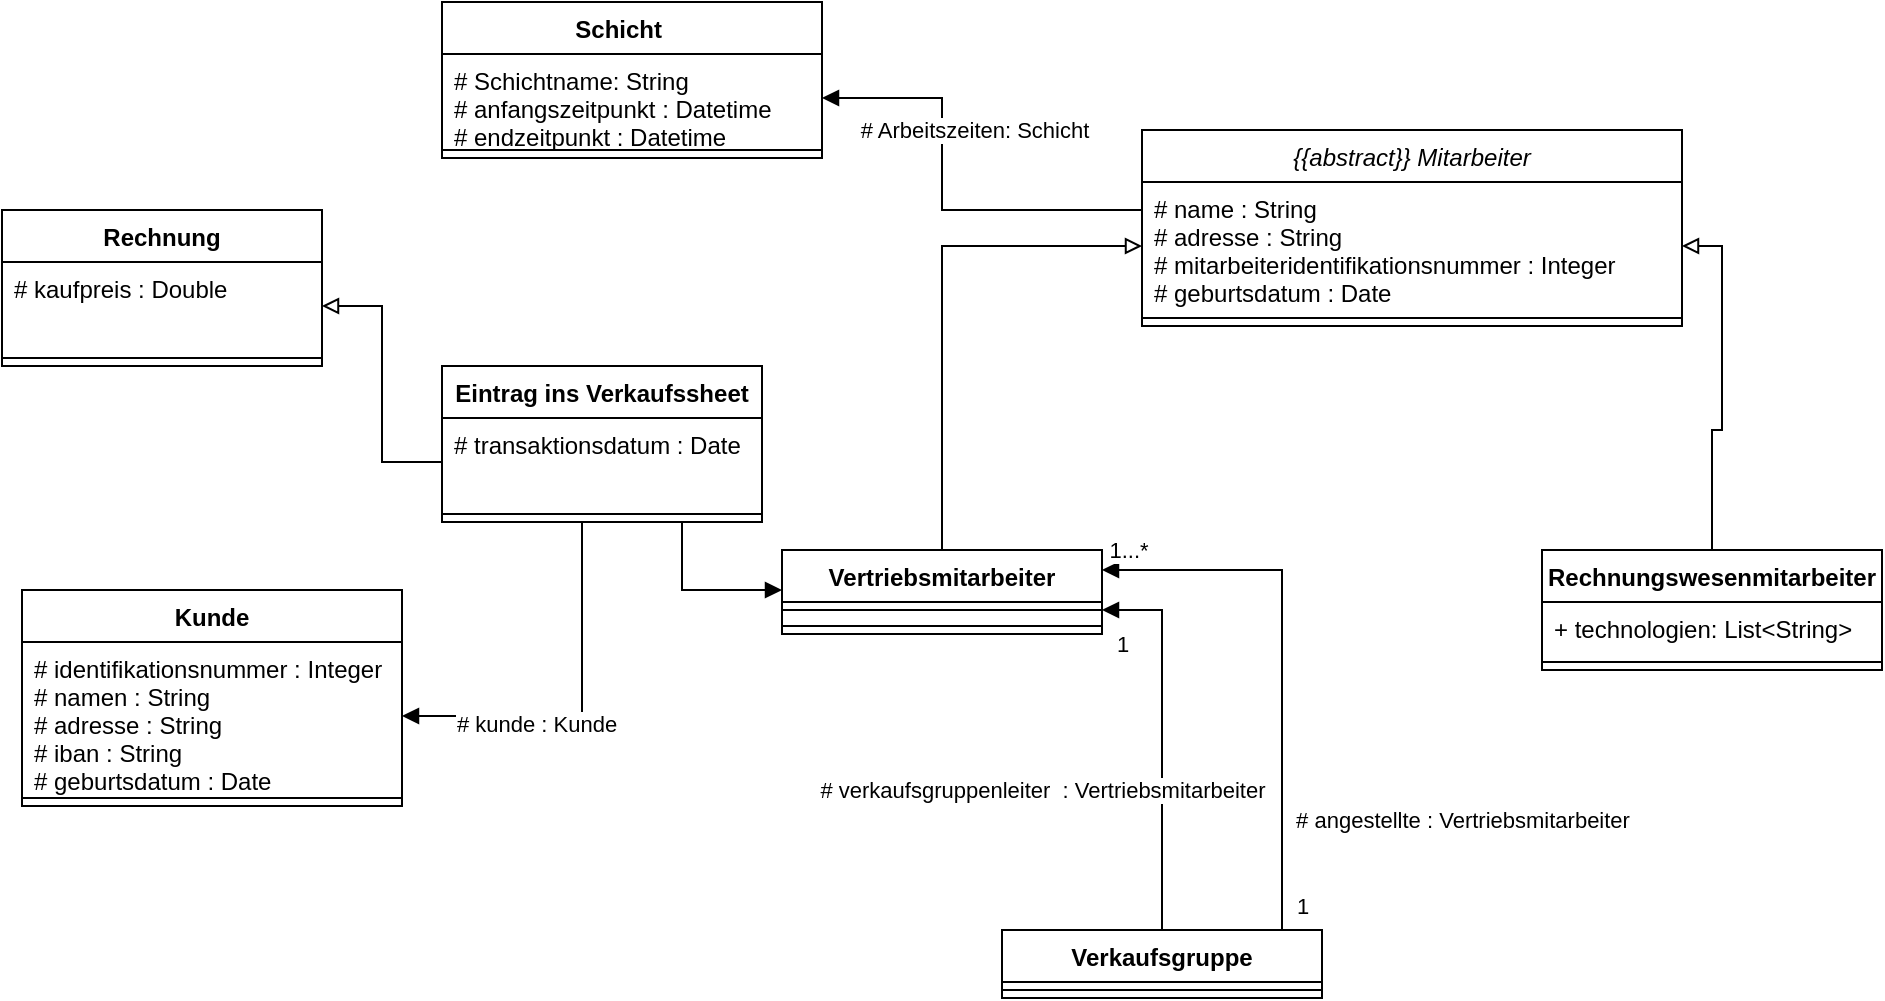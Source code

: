 <mxfile version="20.3.0" type="device"><diagram id="ZgnDTVAaAtePBR0QK7au" name="Seite-1"><mxGraphModel dx="1805" dy="664" grid="1" gridSize="10" guides="1" tooltips="1" connect="1" arrows="1" fold="1" page="1" pageScale="1" pageWidth="827" pageHeight="1169" math="0" shadow="0"><root><mxCell id="0"/><mxCell id="1" parent="0"/><mxCell id="_yJqazAPdB7mN29CvYZr-1" value="{{abstract}} Mitarbeiter" style="swimlane;fontStyle=2;align=center;verticalAlign=top;childLayout=stackLayout;horizontal=1;startSize=26;horizontalStack=0;resizeParent=1;resizeParentMax=0;resizeLast=0;collapsible=1;marginBottom=0;" parent="1" vertex="1"><mxGeometry x="210" y="150" width="270" height="98" as="geometry"/></mxCell><mxCell id="_yJqazAPdB7mN29CvYZr-2" value="# name : String&#10;# adresse : String&#10;# mitarbeiteridentifikationsnummer : Integer&#10;# geburtsdatum : Date" style="text;strokeColor=none;fillColor=none;align=left;verticalAlign=top;spacingLeft=4;spacingRight=4;overflow=hidden;rotatable=0;points=[[0,0.5],[1,0.5]];portConstraint=eastwest;spacingTop=0;fontColor=#000000;" parent="_yJqazAPdB7mN29CvYZr-1" vertex="1"><mxGeometry y="26" width="270" height="64" as="geometry"/></mxCell><mxCell id="_yJqazAPdB7mN29CvYZr-3" value="" style="line;strokeWidth=1;fillColor=none;align=left;verticalAlign=middle;spacingTop=-1;spacingLeft=3;spacingRight=3;rotatable=0;labelPosition=right;points=[];portConstraint=eastwest;strokeColor=inherit;" parent="_yJqazAPdB7mN29CvYZr-1" vertex="1"><mxGeometry y="90" width="270" height="8" as="geometry"/></mxCell><mxCell id="_yJqazAPdB7mN29CvYZr-9" style="edgeStyle=orthogonalEdgeStyle;rounded=0;orthogonalLoop=1;jettySize=auto;html=1;exitX=0.5;exitY=0;exitDx=0;exitDy=0;fontColor=#000000;endArrow=block;endFill=0;" parent="1" source="_yJqazAPdB7mN29CvYZr-5" target="_yJqazAPdB7mN29CvYZr-2" edge="1"><mxGeometry relative="1" as="geometry"><mxPoint x="200" y="290" as="targetPoint"/></mxGeometry></mxCell><mxCell id="_yJqazAPdB7mN29CvYZr-5" value="Vertriebsmitarbeiter" style="swimlane;fontStyle=1;align=center;verticalAlign=top;childLayout=stackLayout;horizontal=1;startSize=26;horizontalStack=0;resizeParent=1;resizeParentMax=0;resizeLast=0;collapsible=1;marginBottom=0;fontColor=#000000;" parent="1" vertex="1"><mxGeometry x="30" y="360" width="160" height="42" as="geometry"/></mxCell><mxCell id="_yJqazAPdB7mN29CvYZr-48" value="" style="line;strokeWidth=1;fillColor=none;align=left;verticalAlign=middle;spacingTop=-1;spacingLeft=3;spacingRight=3;rotatable=0;labelPosition=right;points=[];portConstraint=eastwest;strokeColor=inherit;fontColor=#000000;" parent="_yJqazAPdB7mN29CvYZr-5" vertex="1"><mxGeometry y="26" width="160" height="8" as="geometry"/></mxCell><mxCell id="_yJqazAPdB7mN29CvYZr-7" value="" style="line;strokeWidth=1;fillColor=none;align=left;verticalAlign=middle;spacingTop=-1;spacingLeft=3;spacingRight=3;rotatable=0;labelPosition=right;points=[];portConstraint=eastwest;strokeColor=inherit;fontColor=#000000;" parent="_yJqazAPdB7mN29CvYZr-5" vertex="1"><mxGeometry y="34" width="160" height="8" as="geometry"/></mxCell><mxCell id="_yJqazAPdB7mN29CvYZr-14" style="edgeStyle=orthogonalEdgeStyle;rounded=0;orthogonalLoop=1;jettySize=auto;html=1;exitX=0.5;exitY=0;exitDx=0;exitDy=0;fontColor=#000000;endArrow=block;endFill=0;" parent="1" source="_yJqazAPdB7mN29CvYZr-10" target="_yJqazAPdB7mN29CvYZr-2" edge="1"><mxGeometry relative="1" as="geometry"><mxPoint x="470" y="290" as="targetPoint"/></mxGeometry></mxCell><mxCell id="_yJqazAPdB7mN29CvYZr-10" value="Rechnungswesenmitarbeiter&#10;" style="swimlane;fontStyle=1;align=center;verticalAlign=top;childLayout=stackLayout;horizontal=1;startSize=26;horizontalStack=0;resizeParent=1;resizeParentMax=0;resizeLast=0;collapsible=1;marginBottom=0;fontColor=#000000;" parent="1" vertex="1"><mxGeometry x="410" y="360" width="170" height="60" as="geometry"><mxRectangle x="420" y="360" width="200" height="30" as="alternateBounds"/></mxGeometry></mxCell><mxCell id="_yJqazAPdB7mN29CvYZr-11" value="+ technologien: List&lt;String&gt;" style="text;strokeColor=none;fillColor=none;align=left;verticalAlign=top;spacingLeft=4;spacingRight=4;overflow=hidden;rotatable=0;points=[[0,0.5],[1,0.5]];portConstraint=eastwest;fontColor=#000000;" parent="_yJqazAPdB7mN29CvYZr-10" vertex="1"><mxGeometry y="26" width="170" height="26" as="geometry"/></mxCell><mxCell id="_yJqazAPdB7mN29CvYZr-12" value="" style="line;strokeWidth=1;fillColor=none;align=left;verticalAlign=middle;spacingTop=-1;spacingLeft=3;spacingRight=3;rotatable=0;labelPosition=right;points=[];portConstraint=eastwest;strokeColor=inherit;fontColor=#000000;" parent="_yJqazAPdB7mN29CvYZr-10" vertex="1"><mxGeometry y="52" width="170" height="8" as="geometry"/></mxCell><mxCell id="_yJqazAPdB7mN29CvYZr-23" style="edgeStyle=orthogonalEdgeStyle;rounded=0;orthogonalLoop=1;jettySize=auto;html=1;fontColor=#000000;endArrow=block;endFill=1;" parent="1" source="_yJqazAPdB7mN29CvYZr-19" edge="1"><mxGeometry relative="1" as="geometry"><mxPoint x="190" y="390" as="targetPoint"/><Array as="points"><mxPoint x="220" y="390"/><mxPoint x="190" y="390"/></Array></mxGeometry></mxCell><mxCell id="_yJqazAPdB7mN29CvYZr-24" value="# verkaufsgruppenleiter&amp;nbsp; : Vertriebsmitarbeiter" style="edgeLabel;html=1;align=center;verticalAlign=middle;resizable=0;points=[];fontColor=#000000;" parent="_yJqazAPdB7mN29CvYZr-23" vertex="1" connectable="0"><mxGeometry x="-0.046" y="1" relative="1" as="geometry"><mxPoint x="-59" y="20" as="offset"/></mxGeometry></mxCell><mxCell id="_yJqazAPdB7mN29CvYZr-25" value="1" style="edgeLabel;html=1;align=center;verticalAlign=middle;resizable=0;points=[];fontColor=#000000;" parent="_yJqazAPdB7mN29CvYZr-23" vertex="1" connectable="0"><mxGeometry x="0.385" relative="1" as="geometry"><mxPoint x="-20" y="-12" as="offset"/></mxGeometry></mxCell><mxCell id="_yJqazAPdB7mN29CvYZr-26" style="edgeStyle=orthogonalEdgeStyle;rounded=0;orthogonalLoop=1;jettySize=auto;html=1;fontColor=#000000;endArrow=block;endFill=1;" parent="1" source="_yJqazAPdB7mN29CvYZr-19" edge="1"><mxGeometry relative="1" as="geometry"><mxPoint x="190" y="370" as="targetPoint"/><Array as="points"><mxPoint x="280" y="370"/><mxPoint x="190" y="370"/></Array></mxGeometry></mxCell><mxCell id="_yJqazAPdB7mN29CvYZr-27" value="# angestellte : Vertriebsmitarbeiter" style="edgeLabel;html=1;align=center;verticalAlign=middle;resizable=0;points=[];fontColor=#000000;" parent="_yJqazAPdB7mN29CvYZr-26" vertex="1" connectable="0"><mxGeometry x="-0.657" y="1" relative="1" as="geometry"><mxPoint x="91" y="-9" as="offset"/></mxGeometry></mxCell><mxCell id="_yJqazAPdB7mN29CvYZr-28" value="1...*" style="edgeLabel;html=1;align=center;verticalAlign=middle;resizable=0;points=[];fontColor=#000000;" parent="_yJqazAPdB7mN29CvYZr-26" vertex="1" connectable="0"><mxGeometry x="0.789" y="-2" relative="1" as="geometry"><mxPoint x="-16" y="-8" as="offset"/></mxGeometry></mxCell><mxCell id="_yJqazAPdB7mN29CvYZr-30" value="1" style="edgeLabel;html=1;align=center;verticalAlign=middle;resizable=0;points=[];fontColor=#000000;" parent="_yJqazAPdB7mN29CvYZr-26" vertex="1" connectable="0"><mxGeometry x="-0.845" relative="1" as="geometry"><mxPoint x="10" y="9" as="offset"/></mxGeometry></mxCell><mxCell id="_yJqazAPdB7mN29CvYZr-19" value="Verkaufsgruppe" style="swimlane;fontStyle=1;align=center;verticalAlign=top;childLayout=stackLayout;horizontal=1;startSize=26;horizontalStack=0;resizeParent=1;resizeParentMax=0;resizeLast=0;collapsible=1;marginBottom=0;fontColor=#000000;" parent="1" vertex="1"><mxGeometry x="140" y="550" width="160" height="34" as="geometry"/></mxCell><mxCell id="_yJqazAPdB7mN29CvYZr-21" value="" style="line;strokeWidth=1;fillColor=none;align=left;verticalAlign=middle;spacingTop=-1;spacingLeft=3;spacingRight=3;rotatable=0;labelPosition=right;points=[];portConstraint=eastwest;strokeColor=inherit;fontColor=#000000;" parent="_yJqazAPdB7mN29CvYZr-19" vertex="1"><mxGeometry y="26" width="160" height="8" as="geometry"/></mxCell><mxCell id="_yJqazAPdB7mN29CvYZr-31" value="Kunde" style="swimlane;fontStyle=1;align=center;verticalAlign=top;childLayout=stackLayout;horizontal=1;startSize=26;horizontalStack=0;resizeParent=1;resizeParentMax=0;resizeLast=0;collapsible=1;marginBottom=0;fontColor=#000000;" parent="1" vertex="1"><mxGeometry x="-350" y="380" width="190" height="108" as="geometry"/></mxCell><mxCell id="_yJqazAPdB7mN29CvYZr-32" value="# identifikationsnummer : Integer&#10;# namen : String&#10;# adresse : String&#10;# iban : String&#10;# geburtsdatum : Date" style="text;strokeColor=none;fillColor=none;align=left;verticalAlign=top;spacingLeft=4;spacingRight=4;overflow=hidden;rotatable=0;points=[[0,0.5],[1,0.5]];portConstraint=eastwest;fontColor=#000000;" parent="_yJqazAPdB7mN29CvYZr-31" vertex="1"><mxGeometry y="26" width="190" height="74" as="geometry"/></mxCell><mxCell id="_yJqazAPdB7mN29CvYZr-33" value="" style="line;strokeWidth=1;fillColor=none;align=left;verticalAlign=middle;spacingTop=-1;spacingLeft=3;spacingRight=3;rotatable=0;labelPosition=right;points=[];portConstraint=eastwest;strokeColor=inherit;fontColor=#000000;" parent="_yJqazAPdB7mN29CvYZr-31" vertex="1"><mxGeometry y="100" width="190" height="8" as="geometry"/></mxCell><mxCell id="_yJqazAPdB7mN29CvYZr-35" value="Schicht    " style="swimlane;fontStyle=1;align=center;verticalAlign=top;childLayout=stackLayout;horizontal=1;startSize=26;horizontalStack=0;resizeParent=1;resizeParentMax=0;resizeLast=0;collapsible=1;marginBottom=0;fontColor=#000000;" parent="1" vertex="1"><mxGeometry x="-140" y="86" width="190" height="78" as="geometry"/></mxCell><mxCell id="_yJqazAPdB7mN29CvYZr-36" value="# Schichtname: String&#10;# anfangszeitpunkt : Datetime&#10;# endzeitpunkt : Datetime&#10;" style="text;strokeColor=none;fillColor=none;align=left;verticalAlign=top;spacingLeft=4;spacingRight=4;overflow=hidden;rotatable=0;points=[[0,0.5],[1,0.5]];portConstraint=eastwest;fontColor=#000000;" parent="_yJqazAPdB7mN29CvYZr-35" vertex="1"><mxGeometry y="26" width="190" height="44" as="geometry"/></mxCell><mxCell id="_yJqazAPdB7mN29CvYZr-37" value="" style="line;strokeWidth=1;fillColor=none;align=left;verticalAlign=middle;spacingTop=-1;spacingLeft=3;spacingRight=3;rotatable=0;labelPosition=right;points=[];portConstraint=eastwest;strokeColor=inherit;fontColor=#000000;" parent="_yJqazAPdB7mN29CvYZr-35" vertex="1"><mxGeometry y="70" width="190" height="8" as="geometry"/></mxCell><mxCell id="_yJqazAPdB7mN29CvYZr-39" style="edgeStyle=orthogonalEdgeStyle;rounded=0;orthogonalLoop=1;jettySize=auto;html=1;fontColor=#000000;endArrow=block;endFill=1;" parent="1" source="_yJqazAPdB7mN29CvYZr-2" target="_yJqazAPdB7mN29CvYZr-36" edge="1"><mxGeometry relative="1" as="geometry"><Array as="points"><mxPoint x="110" y="190"/><mxPoint x="110" y="134"/></Array></mxGeometry></mxCell><mxCell id="_yJqazAPdB7mN29CvYZr-40" value="# Arbeitszeiten: Schicht" style="edgeLabel;html=1;align=center;verticalAlign=middle;resizable=0;points=[];fontColor=#000000;" parent="_yJqazAPdB7mN29CvYZr-39" vertex="1" connectable="0"><mxGeometry x="0.524" y="-1" relative="1" as="geometry"><mxPoint x="24" y="17" as="offset"/></mxGeometry></mxCell><mxCell id="_yJqazAPdB7mN29CvYZr-45" style="edgeStyle=orthogonalEdgeStyle;rounded=0;orthogonalLoop=1;jettySize=auto;html=1;entryX=1;entryY=0.5;entryDx=0;entryDy=0;fontColor=#000000;endArrow=block;endFill=1;" parent="1" source="_yJqazAPdB7mN29CvYZr-41" target="_yJqazAPdB7mN29CvYZr-32" edge="1"><mxGeometry relative="1" as="geometry"><Array as="points"><mxPoint x="-70" y="443"/></Array></mxGeometry></mxCell><mxCell id="_yJqazAPdB7mN29CvYZr-47" value="# kunde : Kunde" style="edgeLabel;html=1;align=center;verticalAlign=middle;resizable=0;points=[];fontColor=#000000;" parent="_yJqazAPdB7mN29CvYZr-45" vertex="1" connectable="0"><mxGeometry x="-0.028" y="-3" relative="1" as="geometry"><mxPoint x="-20" y="10" as="offset"/></mxGeometry></mxCell><mxCell id="_yJqazAPdB7mN29CvYZr-46" style="edgeStyle=orthogonalEdgeStyle;rounded=0;orthogonalLoop=1;jettySize=auto;html=1;fontColor=#000000;endArrow=block;endFill=1;" parent="1" source="_yJqazAPdB7mN29CvYZr-41" edge="1"><mxGeometry relative="1" as="geometry"><mxPoint x="30" y="380" as="targetPoint"/><Array as="points"><mxPoint x="-20" y="380"/><mxPoint x="30" y="380"/></Array></mxGeometry></mxCell><mxCell id="_yJqazAPdB7mN29CvYZr-41" value="Eintrag ins Verkaufssheet" style="swimlane;fontStyle=1;align=center;verticalAlign=top;childLayout=stackLayout;horizontal=1;startSize=26;horizontalStack=0;resizeParent=1;resizeParentMax=0;resizeLast=0;collapsible=1;marginBottom=0;fontColor=#000000;" parent="1" vertex="1"><mxGeometry x="-140" y="268" width="160" height="78" as="geometry"/></mxCell><mxCell id="_yJqazAPdB7mN29CvYZr-42" value="# transaktionsdatum : Date" style="text;strokeColor=none;fillColor=none;align=left;verticalAlign=top;spacingLeft=4;spacingRight=4;overflow=hidden;rotatable=0;points=[[0,0.5],[1,0.5]];portConstraint=eastwest;fontColor=#000000;" parent="_yJqazAPdB7mN29CvYZr-41" vertex="1"><mxGeometry y="26" width="160" height="44" as="geometry"/></mxCell><mxCell id="_yJqazAPdB7mN29CvYZr-43" value="" style="line;strokeWidth=1;fillColor=none;align=left;verticalAlign=middle;spacingTop=-1;spacingLeft=3;spacingRight=3;rotatable=0;labelPosition=right;points=[];portConstraint=eastwest;strokeColor=inherit;fontColor=#000000;" parent="_yJqazAPdB7mN29CvYZr-41" vertex="1"><mxGeometry y="70" width="160" height="8" as="geometry"/></mxCell><mxCell id="OGFTzdJKrjJ7kih9aoRb-1" value="Rechnung" style="swimlane;fontStyle=1;align=center;verticalAlign=top;childLayout=stackLayout;horizontal=1;startSize=26;horizontalStack=0;resizeParent=1;resizeParentMax=0;resizeLast=0;collapsible=1;marginBottom=0;fontColor=#000000;" vertex="1" parent="1"><mxGeometry x="-360" y="190" width="160" height="78" as="geometry"/></mxCell><mxCell id="OGFTzdJKrjJ7kih9aoRb-2" value="# kaufpreis : Double" style="text;strokeColor=none;fillColor=none;align=left;verticalAlign=top;spacingLeft=4;spacingRight=4;overflow=hidden;rotatable=0;points=[[0,0.5],[1,0.5]];portConstraint=eastwest;fontColor=#000000;" vertex="1" parent="OGFTzdJKrjJ7kih9aoRb-1"><mxGeometry y="26" width="160" height="44" as="geometry"/></mxCell><mxCell id="OGFTzdJKrjJ7kih9aoRb-3" value="" style="line;strokeWidth=1;fillColor=none;align=left;verticalAlign=middle;spacingTop=-1;spacingLeft=3;spacingRight=3;rotatable=0;labelPosition=right;points=[];portConstraint=eastwest;strokeColor=inherit;fontColor=#000000;" vertex="1" parent="OGFTzdJKrjJ7kih9aoRb-1"><mxGeometry y="70" width="160" height="8" as="geometry"/></mxCell><mxCell id="OGFTzdJKrjJ7kih9aoRb-4" style="edgeStyle=orthogonalEdgeStyle;rounded=0;orthogonalLoop=1;jettySize=auto;html=1;endArrow=block;endFill=0;" edge="1" parent="1" source="_yJqazAPdB7mN29CvYZr-42" target="OGFTzdJKrjJ7kih9aoRb-2"><mxGeometry relative="1" as="geometry"/></mxCell></root></mxGraphModel></diagram></mxfile>